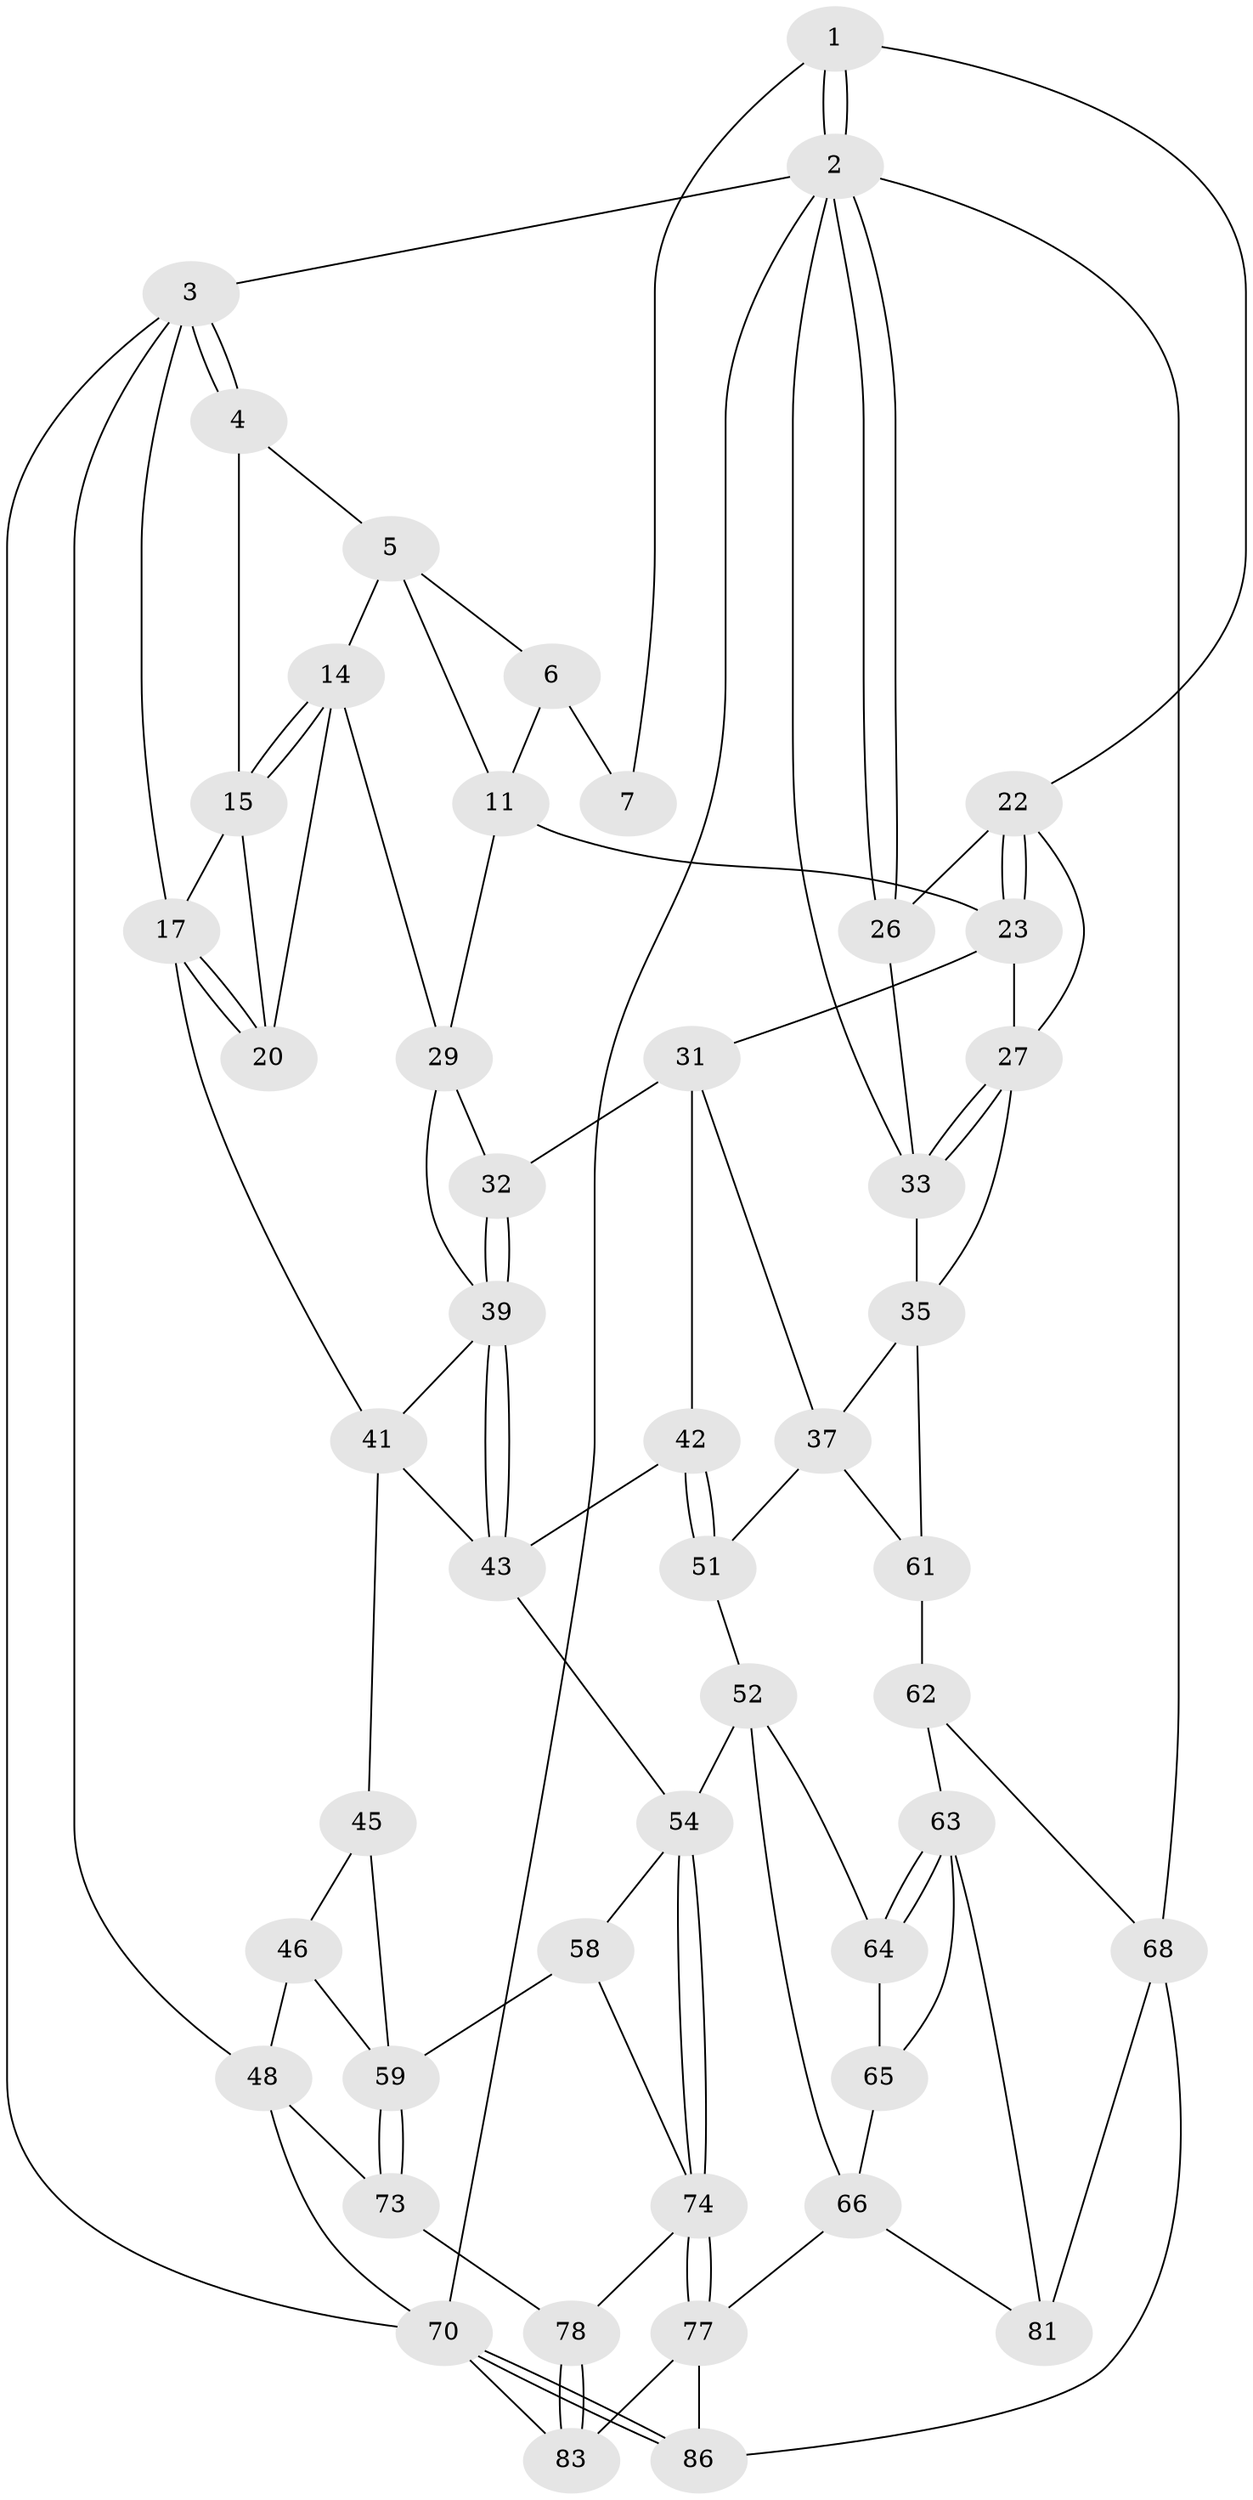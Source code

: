 // Generated by graph-tools (version 1.1) at 2025/52/02/27/25 19:52:42]
// undirected, 49 vertices, 105 edges
graph export_dot {
graph [start="1"]
  node [color=gray90,style=filled];
  1 [pos="+0.807114132345564+0",super="+8"];
  2 [pos="+1+0",super="+50"];
  3 [pos="+0+0",super="+19"];
  4 [pos="+0.15744602497815843+0"];
  5 [pos="+0.5548016905915196+0",super="+13"];
  6 [pos="+0.649317561240932+0",super="+10"];
  7 [pos="+0.7537559778971906+0",super="+9"];
  11 [pos="+0.6811435226775181+0.14737429420974343",super="+12"];
  14 [pos="+0.43279494318153167+0.1479348224206016",super="+21"];
  15 [pos="+0.1625623650683394+0",super="+16"];
  17 [pos="+0.10404891122133934+0.23885006141830986",super="+18"];
  20 [pos="+0.37431807731012623+0.23615531988331814"];
  22 [pos="+0.8469600887172829+0.12372779579926294",super="+25"];
  23 [pos="+0.8071502644054542+0.24746514946956932",super="+24"];
  26 [pos="+1+0"];
  27 [pos="+0.9234048464478148+0.2551537046054335",super="+28"];
  29 [pos="+0.6217060206603273+0.1708331277831236",super="+30"];
  31 [pos="+0.7686096017286019+0.3094818258324528",super="+38"];
  32 [pos="+0.6334454705637981+0.3033291157153296"];
  33 [pos="+1+0.2646685704050308",super="+34"];
  35 [pos="+0.9946820369352614+0.5389434085613736",super="+36"];
  37 [pos="+0.8668236327821799+0.5540476380248854",super="+56"];
  39 [pos="+0.4684609376565654+0.3975679359220236",super="+40"];
  41 [pos="+0.19467391991423572+0.45458336919505404",super="+44"];
  42 [pos="+0.5115501308332683+0.4492800177656606"];
  43 [pos="+0.47295960705322826+0.4107237531868577",super="+49"];
  45 [pos="+0.19347718151913984+0.5745109609233018",super="+57"];
  46 [pos="+0.06093233159450051+0.5926247053403335",super="+47"];
  48 [pos="+0+0.47964215544180566",super="+72"];
  51 [pos="+0.5847990474032595+0.5756316565218029"];
  52 [pos="+0.48159346370557077+0.6603499503840068",super="+53"];
  54 [pos="+0.31325005402965267+0.6546044627278812",super="+55"];
  58 [pos="+0.20062132238013655+0.7175203254130077"];
  59 [pos="+0.11131462554974968+0.7371272615004513",super="+60"];
  61 [pos="+0.6306468278776665+0.7505244924785902",super="+67"];
  62 [pos="+0.5788380460218152+0.821689873265863",super="+69"];
  63 [pos="+0.5711659755727995+0.8249939740302659",super="+80"];
  64 [pos="+0.4820848939579432+0.6644118416137479"];
  65 [pos="+0.46087858420994404+0.7785653014669146"];
  66 [pos="+0.3863796361382289+0.7602038294434835",super="+76"];
  68 [pos="+1+1",super="+85"];
  70 [pos="+0+1",super="+71"];
  73 [pos="+0.08402972490431183+0.7867263421110774"];
  74 [pos="+0.268725908358998+0.8272928283660882",super="+75"];
  77 [pos="+0.3304893530657244+0.8965811667281712",super="+82"];
  78 [pos="+0.13982385969245795+0.8555300168712889",super="+79"];
  81 [pos="+0.5165001163058232+0.8905980450111327"];
  83 [pos="+0.22302867758830572+1",super="+84"];
  86 [pos="+0.2718034544079012+1"];
  1 -- 2;
  1 -- 2;
  1 -- 22;
  1 -- 7;
  2 -- 3;
  2 -- 26;
  2 -- 26;
  2 -- 70;
  2 -- 68;
  2 -- 33;
  3 -- 4;
  3 -- 4;
  3 -- 70;
  3 -- 48;
  3 -- 17;
  4 -- 5;
  4 -- 15;
  5 -- 6;
  5 -- 14;
  5 -- 11;
  6 -- 7 [weight=2];
  6 -- 11;
  11 -- 23;
  11 -- 29;
  14 -- 15;
  14 -- 15;
  14 -- 20;
  14 -- 29;
  15 -- 17;
  15 -- 20;
  17 -- 20;
  17 -- 20;
  17 -- 41;
  22 -- 23;
  22 -- 23;
  22 -- 26;
  22 -- 27;
  23 -- 31;
  23 -- 27;
  26 -- 33;
  27 -- 33;
  27 -- 33;
  27 -- 35;
  29 -- 32;
  29 -- 39;
  31 -- 32;
  31 -- 42;
  31 -- 37;
  32 -- 39;
  32 -- 39;
  33 -- 35;
  35 -- 37;
  35 -- 61;
  37 -- 61;
  37 -- 51;
  39 -- 43;
  39 -- 43;
  39 -- 41;
  41 -- 43;
  41 -- 45;
  42 -- 43;
  42 -- 51;
  42 -- 51;
  43 -- 54;
  45 -- 46 [weight=2];
  45 -- 59;
  46 -- 48;
  46 -- 59;
  48 -- 73;
  48 -- 70;
  51 -- 52;
  52 -- 64;
  52 -- 66;
  52 -- 54;
  54 -- 74;
  54 -- 74;
  54 -- 58;
  58 -- 59;
  58 -- 74;
  59 -- 73;
  59 -- 73;
  61 -- 62 [weight=2];
  62 -- 63;
  62 -- 68;
  63 -- 64;
  63 -- 64;
  63 -- 81;
  63 -- 65;
  64 -- 65;
  65 -- 66;
  66 -- 81;
  66 -- 77;
  68 -- 81;
  68 -- 86;
  70 -- 86;
  70 -- 86;
  70 -- 83;
  73 -- 78;
  74 -- 77;
  74 -- 77;
  74 -- 78;
  77 -- 83;
  77 -- 86;
  78 -- 83 [weight=2];
  78 -- 83;
}
